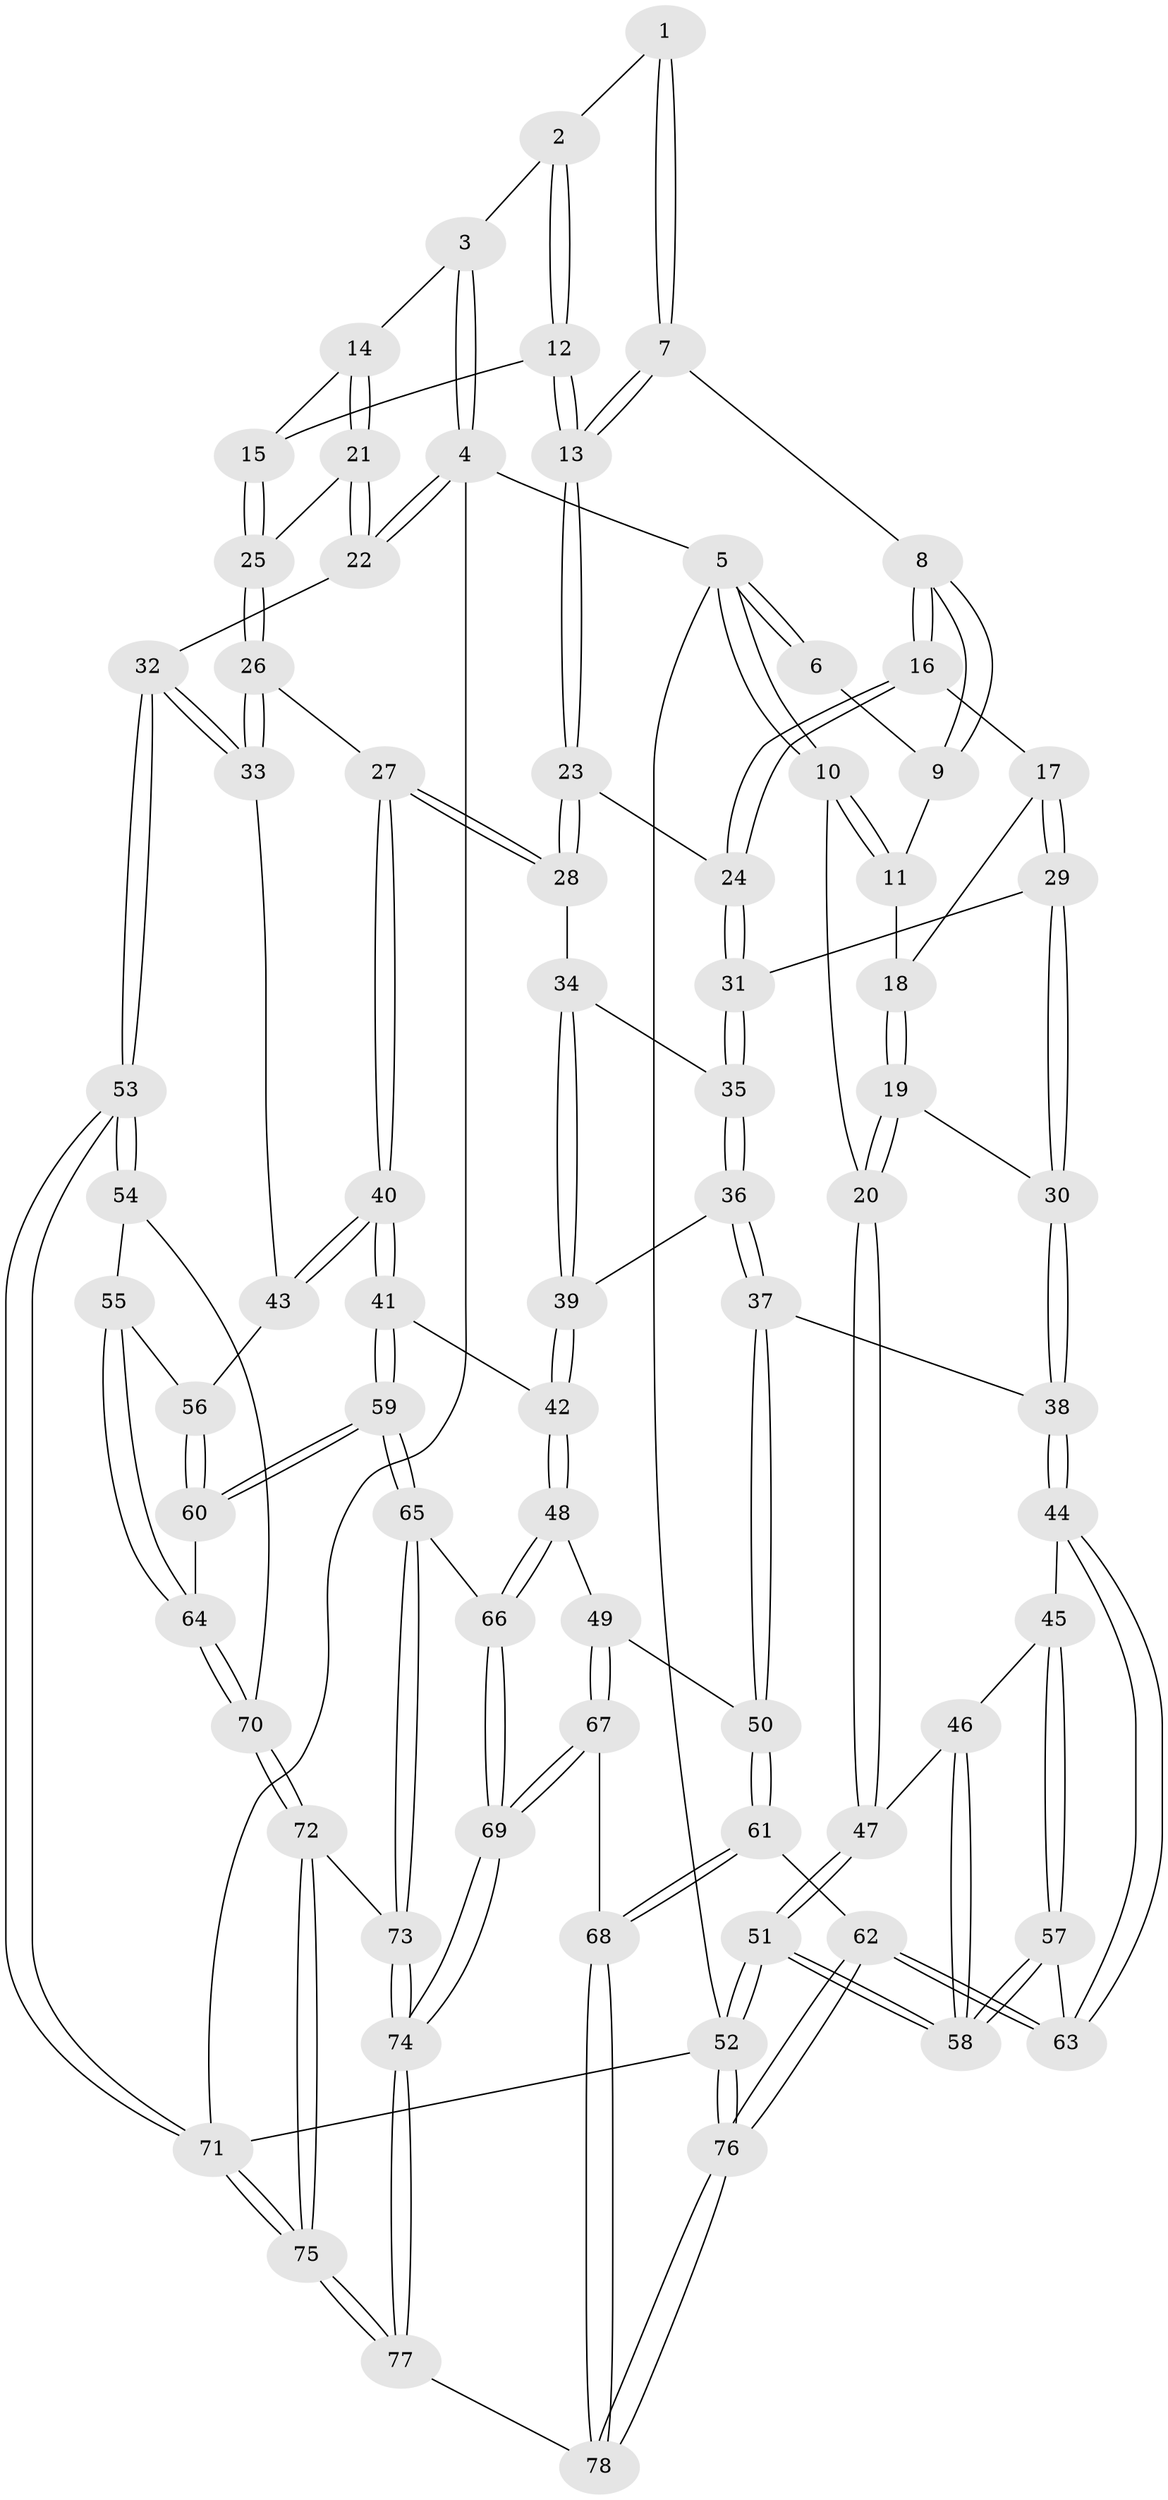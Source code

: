 // Generated by graph-tools (version 1.1) at 2025/51/03/09/25 03:51:00]
// undirected, 78 vertices, 192 edges
graph export_dot {
graph [start="1"]
  node [color=gray90,style=filled];
  1 [pos="+0.43768283339786984+0"];
  2 [pos="+0.6245836247833393+0"];
  3 [pos="+0.8483285502101573+0"];
  4 [pos="+1+0"];
  5 [pos="+0+0"];
  6 [pos="+0.22108065696155385+0"];
  7 [pos="+0.38133625438912944+0.05433894402663716"];
  8 [pos="+0.3310866434268535+0.0884177350177368"];
  9 [pos="+0.21991896928864227+0"];
  10 [pos="+0+0.04128663512485546"];
  11 [pos="+0.17792102920102035+0.02776513650806109"];
  12 [pos="+0.6268711665533329+0.09552375777314283"];
  13 [pos="+0.6131484397787031+0.11887121024290684"];
  14 [pos="+0.8994632496059491+0.06796336464208824"];
  15 [pos="+0.7706831913843843+0.11740540093518187"];
  16 [pos="+0.2920877893079011+0.16809302251020042"];
  17 [pos="+0.2531876164059311+0.18483923092441892"];
  18 [pos="+0.17952419473658685+0.04052019449160215"];
  19 [pos="+0+0.2644055840072019"];
  20 [pos="+0+0.26075269003438784"];
  21 [pos="+1+0.1534523930789365"];
  22 [pos="+1+0.1474996096576984"];
  23 [pos="+0.5838661464445181+0.21508898723676992"];
  24 [pos="+0.5288790381903553+0.23485333907781838"];
  25 [pos="+0.8799552168186383+0.2668434633638993"];
  26 [pos="+0.8240086869802934+0.39460554373987333"];
  27 [pos="+0.7552606881305892+0.3932758191836174"];
  28 [pos="+0.6735085720923507+0.34757997514779426"];
  29 [pos="+0.2011126856749465+0.25595795229196777"];
  30 [pos="+0.09932120683203571+0.3311254295052758"];
  31 [pos="+0.4249738960288854+0.3626242748820822"];
  32 [pos="+1+0.530868267045064"];
  33 [pos="+0.9633081135505678+0.5047040691267536"];
  34 [pos="+0.5999950312784272+0.4248615237397497"];
  35 [pos="+0.41845951103510304+0.40007472873880257"];
  36 [pos="+0.39774059099610104+0.47308571419788364"];
  37 [pos="+0.2805917219197685+0.5495793758394107"];
  38 [pos="+0.2182173676129397+0.5349307965451894"];
  39 [pos="+0.5315488585185449+0.5173449136422115"];
  40 [pos="+0.6686050898400699+0.6186383492568001"];
  41 [pos="+0.6655762119019445+0.6223528031429075"];
  42 [pos="+0.5767762775901071+0.6124413724659297"];
  43 [pos="+0.8950728108524253+0.5826814612104484"];
  44 [pos="+0.18656414461041698+0.5719576985987327"];
  45 [pos="+0.10643671589097949+0.6190277262014677"];
  46 [pos="+0.05943566089344694+0.6227921479292"];
  47 [pos="+0+0.5827451623672544"];
  48 [pos="+0.49373353775995593+0.6916008786599015"];
  49 [pos="+0.46512109294755133+0.6976876600246499"];
  50 [pos="+0.3132146019044962+0.599243921777407"];
  51 [pos="+0+1"];
  52 [pos="+0+1"];
  53 [pos="+1+0.6624086390195375"];
  54 [pos="+0.9673886616426081+0.7537980909833958"];
  55 [pos="+0.9032799592561067+0.7079738550454983"];
  56 [pos="+0.8641433318130795+0.6558903189337209"];
  57 [pos="+0.0629894961722345+0.7976949624085042"];
  58 [pos="+0+0.8480793282804175"];
  59 [pos="+0.7196890525063822+0.7352472557620079"];
  60 [pos="+0.8005539276747127+0.7228677367334837"];
  61 [pos="+0.28659892318730845+0.8567191641728791"];
  62 [pos="+0.22998415868825992+0.8569763365589445"];
  63 [pos="+0.18321307743341633+0.8165664218086647"];
  64 [pos="+0.8738109357560896+0.791426819630186"];
  65 [pos="+0.7069070205984258+0.7693076091294542"];
  66 [pos="+0.5701831071538178+0.7833816920347231"];
  67 [pos="+0.39566488194162686+0.869066924999184"];
  68 [pos="+0.3197725428690468+0.8731496961919514"];
  69 [pos="+0.5219753897999764+0.9574727688591944"];
  70 [pos="+0.8935586787027574+0.8159101352782483"];
  71 [pos="+1+1"];
  72 [pos="+0.887932328045902+0.8837903990251859"];
  73 [pos="+0.7086494139367796+0.7839975099510262"];
  74 [pos="+0.6482528208034651+1"];
  75 [pos="+0.9830503606704225+1"];
  76 [pos="+0+1"];
  77 [pos="+0.6648762131004222+1"];
  78 [pos="+0.2730413576957136+1"];
  1 -- 2;
  1 -- 7;
  1 -- 7;
  2 -- 3;
  2 -- 12;
  2 -- 12;
  3 -- 4;
  3 -- 4;
  3 -- 14;
  4 -- 5;
  4 -- 22;
  4 -- 22;
  4 -- 71;
  5 -- 6;
  5 -- 6;
  5 -- 10;
  5 -- 10;
  5 -- 52;
  6 -- 9;
  7 -- 8;
  7 -- 13;
  7 -- 13;
  8 -- 9;
  8 -- 9;
  8 -- 16;
  8 -- 16;
  9 -- 11;
  10 -- 11;
  10 -- 11;
  10 -- 20;
  11 -- 18;
  12 -- 13;
  12 -- 13;
  12 -- 15;
  13 -- 23;
  13 -- 23;
  14 -- 15;
  14 -- 21;
  14 -- 21;
  15 -- 25;
  15 -- 25;
  16 -- 17;
  16 -- 24;
  16 -- 24;
  17 -- 18;
  17 -- 29;
  17 -- 29;
  18 -- 19;
  18 -- 19;
  19 -- 20;
  19 -- 20;
  19 -- 30;
  20 -- 47;
  20 -- 47;
  21 -- 22;
  21 -- 22;
  21 -- 25;
  22 -- 32;
  23 -- 24;
  23 -- 28;
  23 -- 28;
  24 -- 31;
  24 -- 31;
  25 -- 26;
  25 -- 26;
  26 -- 27;
  26 -- 33;
  26 -- 33;
  27 -- 28;
  27 -- 28;
  27 -- 40;
  27 -- 40;
  28 -- 34;
  29 -- 30;
  29 -- 30;
  29 -- 31;
  30 -- 38;
  30 -- 38;
  31 -- 35;
  31 -- 35;
  32 -- 33;
  32 -- 33;
  32 -- 53;
  32 -- 53;
  33 -- 43;
  34 -- 35;
  34 -- 39;
  34 -- 39;
  35 -- 36;
  35 -- 36;
  36 -- 37;
  36 -- 37;
  36 -- 39;
  37 -- 38;
  37 -- 50;
  37 -- 50;
  38 -- 44;
  38 -- 44;
  39 -- 42;
  39 -- 42;
  40 -- 41;
  40 -- 41;
  40 -- 43;
  40 -- 43;
  41 -- 42;
  41 -- 59;
  41 -- 59;
  42 -- 48;
  42 -- 48;
  43 -- 56;
  44 -- 45;
  44 -- 63;
  44 -- 63;
  45 -- 46;
  45 -- 57;
  45 -- 57;
  46 -- 47;
  46 -- 58;
  46 -- 58;
  47 -- 51;
  47 -- 51;
  48 -- 49;
  48 -- 66;
  48 -- 66;
  49 -- 50;
  49 -- 67;
  49 -- 67;
  50 -- 61;
  50 -- 61;
  51 -- 52;
  51 -- 52;
  51 -- 58;
  51 -- 58;
  52 -- 76;
  52 -- 76;
  52 -- 71;
  53 -- 54;
  53 -- 54;
  53 -- 71;
  53 -- 71;
  54 -- 55;
  54 -- 70;
  55 -- 56;
  55 -- 64;
  55 -- 64;
  56 -- 60;
  56 -- 60;
  57 -- 58;
  57 -- 58;
  57 -- 63;
  59 -- 60;
  59 -- 60;
  59 -- 65;
  59 -- 65;
  60 -- 64;
  61 -- 62;
  61 -- 68;
  61 -- 68;
  62 -- 63;
  62 -- 63;
  62 -- 76;
  62 -- 76;
  64 -- 70;
  64 -- 70;
  65 -- 66;
  65 -- 73;
  65 -- 73;
  66 -- 69;
  66 -- 69;
  67 -- 68;
  67 -- 69;
  67 -- 69;
  68 -- 78;
  68 -- 78;
  69 -- 74;
  69 -- 74;
  70 -- 72;
  70 -- 72;
  71 -- 75;
  71 -- 75;
  72 -- 73;
  72 -- 75;
  72 -- 75;
  73 -- 74;
  73 -- 74;
  74 -- 77;
  74 -- 77;
  75 -- 77;
  75 -- 77;
  76 -- 78;
  76 -- 78;
  77 -- 78;
}
